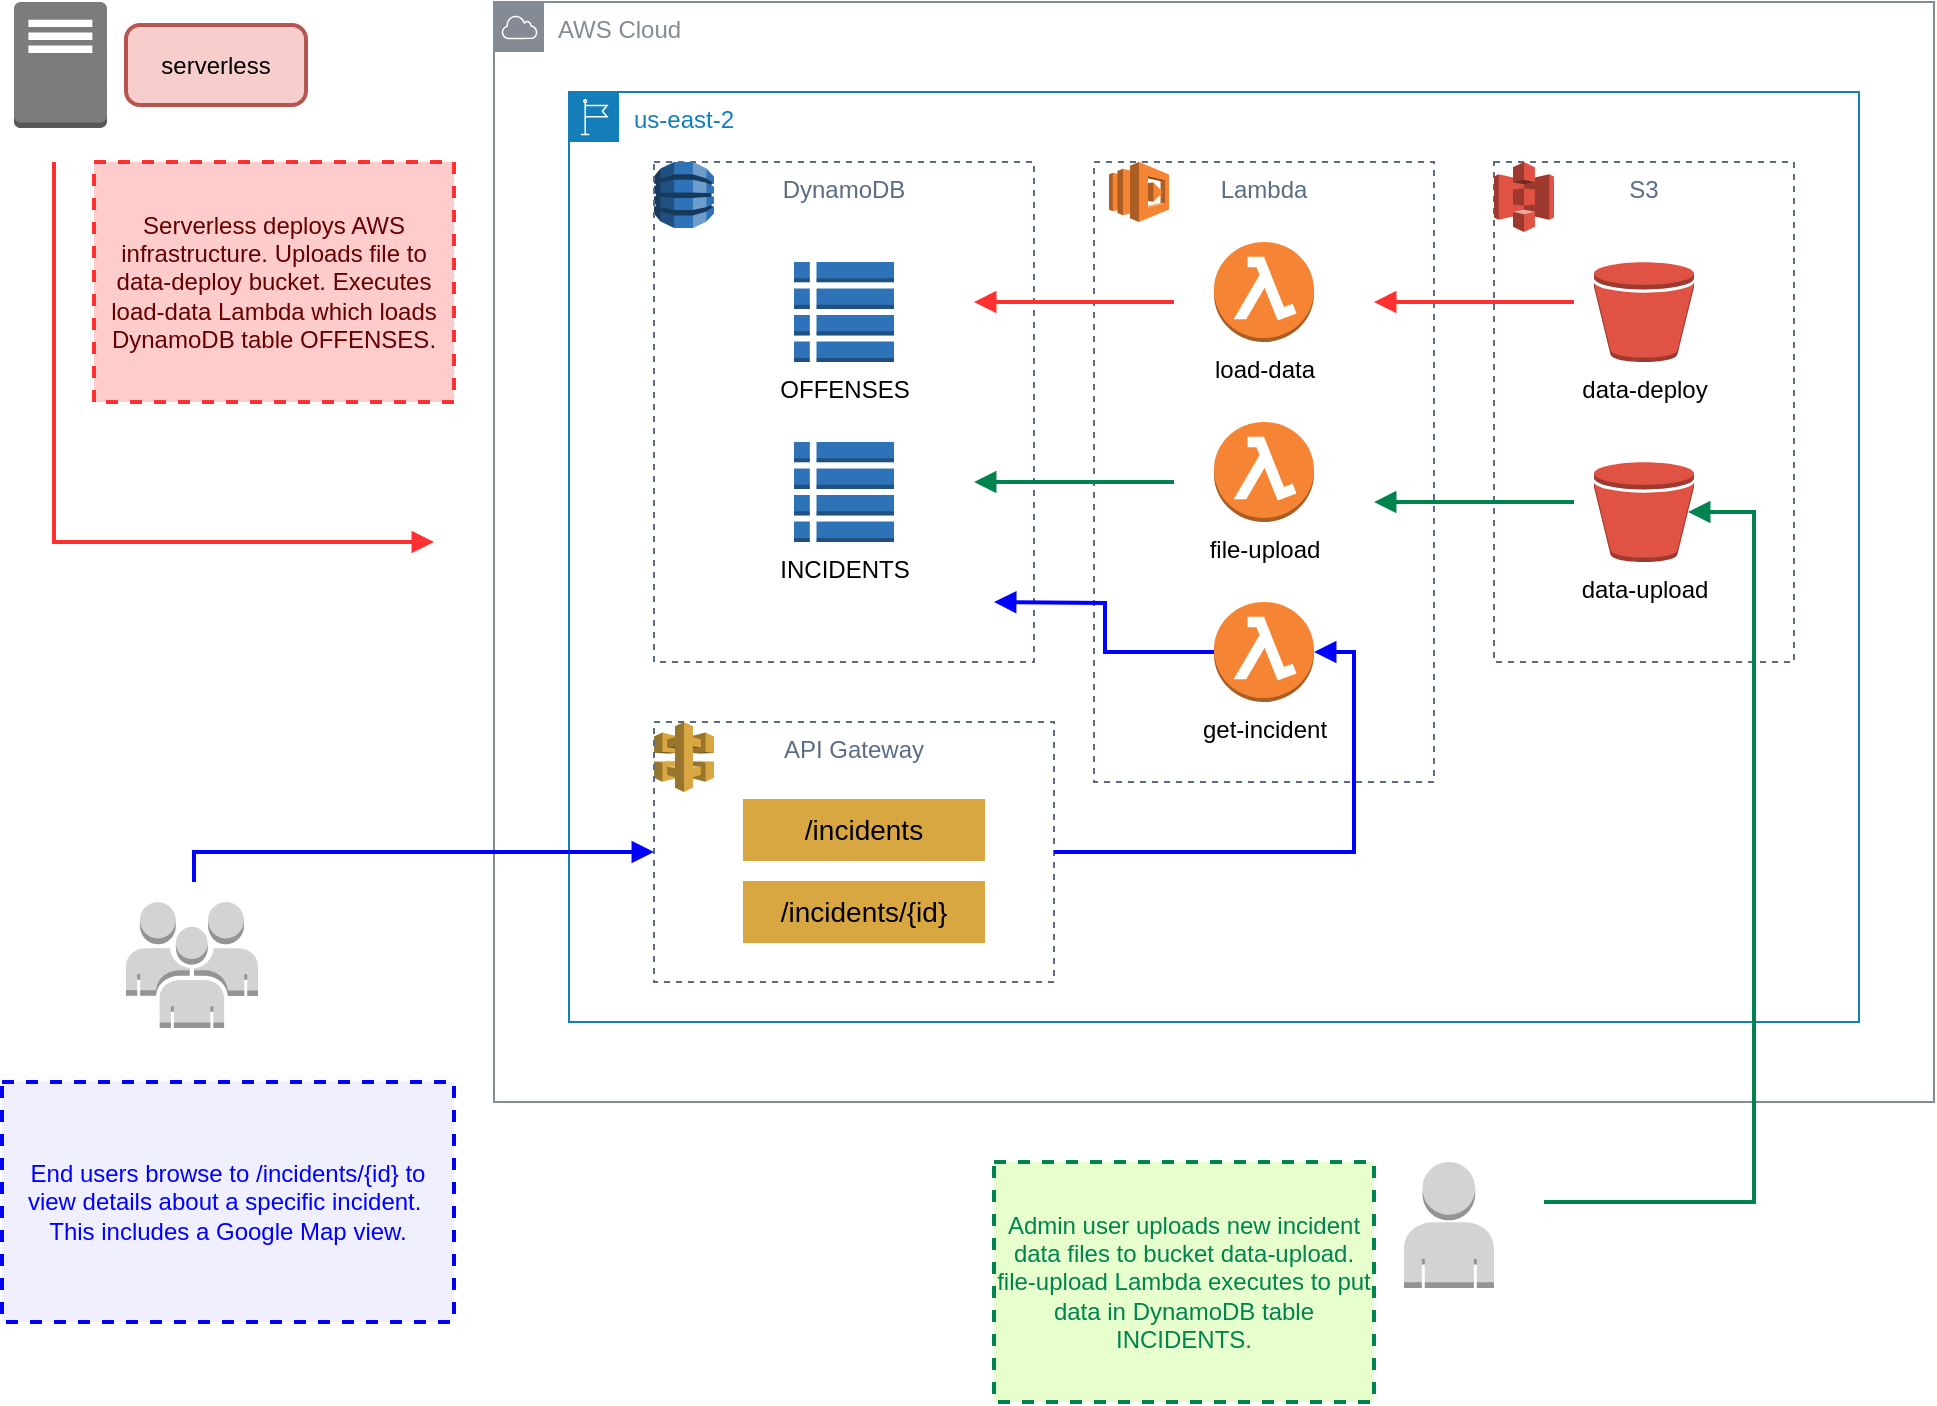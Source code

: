 <mxfile version="12.4.2" type="device" pages="1"><diagram id="4jFbFtYVf49YuoWg_-Dc" name="Page-1"><mxGraphModel dx="1142" dy="792" grid="1" gridSize="10" guides="1" tooltips="1" connect="1" arrows="1" fold="1" page="1" pageScale="1" pageWidth="1100" pageHeight="850" math="0" shadow="0"><root><mxCell id="0"/><mxCell id="1" parent="0"/><mxCell id="ipBIZUIHCBBv9m9nP1bs-1" value="AWS Cloud" style="outlineConnect=0;gradientColor=none;html=1;whiteSpace=wrap;fontSize=12;fontStyle=0;shape=mxgraph.aws4.group;grIcon=mxgraph.aws4.group_aws_cloud;strokeColor=#858B94;fillColor=none;verticalAlign=top;align=left;spacingLeft=30;fontColor=#858B94;dashed=0;" vertex="1" parent="1"><mxGeometry x="280" y="40" width="720" height="550" as="geometry"/></mxCell><mxCell id="ipBIZUIHCBBv9m9nP1bs-37" value="us-east-2" style="points=[[0,0],[0.25,0],[0.5,0],[0.75,0],[1,0],[1,0.25],[1,0.5],[1,0.75],[1,1],[0.75,1],[0.5,1],[0.25,1],[0,1],[0,0.75],[0,0.5],[0,0.25]];outlineConnect=0;gradientColor=none;html=1;whiteSpace=wrap;fontSize=12;fontStyle=0;shape=mxgraph.aws4.group;grIcon=mxgraph.aws4.group_region;strokeColor=#147EBA;fillColor=none;verticalAlign=top;align=left;spacingLeft=30;fontColor=#147EBA;dashed=0;" vertex="1" parent="1"><mxGeometry x="317.5" y="85" width="645" height="465" as="geometry"/></mxCell><mxCell id="ipBIZUIHCBBv9m9nP1bs-15" value="Lambda" style="fillColor=none;strokeColor=#5A6C86;dashed=1;verticalAlign=top;fontStyle=0;fontColor=#5A6C86;" vertex="1" parent="1"><mxGeometry x="580" y="120" width="170" height="310" as="geometry"/></mxCell><mxCell id="ipBIZUIHCBBv9m9nP1bs-5" value="serverless" style="rounded=1;whiteSpace=wrap;html=1;absoluteArcSize=1;arcSize=14;strokeWidth=2;fillColor=#f8cecc;strokeColor=#b85450;" vertex="1" parent="1"><mxGeometry x="96" y="51.5" width="90" height="40" as="geometry"/></mxCell><mxCell id="ipBIZUIHCBBv9m9nP1bs-13" value="" style="group" vertex="1" connectable="0" parent="1"><mxGeometry x="360" y="120" width="190" height="250" as="geometry"/></mxCell><mxCell id="ipBIZUIHCBBv9m9nP1bs-6" value="" style="outlineConnect=0;dashed=0;verticalLabelPosition=bottom;verticalAlign=top;align=center;html=1;shape=mxgraph.aws3.dynamo_db;fillColor=#2E73B8;gradientColor=none;" vertex="1" parent="ipBIZUIHCBBv9m9nP1bs-13"><mxGeometry width="30" height="33" as="geometry"/></mxCell><mxCell id="ipBIZUIHCBBv9m9nP1bs-8" value="INCIDENTS" style="outlineConnect=0;dashed=0;verticalLabelPosition=bottom;verticalAlign=top;align=center;html=1;shape=mxgraph.aws3.table;fillColor=#2E73B8;gradientColor=none;" vertex="1" parent="ipBIZUIHCBBv9m9nP1bs-13"><mxGeometry x="70" y="140" width="50" height="50" as="geometry"/></mxCell><mxCell id="ipBIZUIHCBBv9m9nP1bs-11" value="OFFENSES" style="outlineConnect=0;dashed=0;verticalLabelPosition=bottom;verticalAlign=top;align=center;html=1;shape=mxgraph.aws3.table;fillColor=#2E73B8;gradientColor=none;" vertex="1" parent="ipBIZUIHCBBv9m9nP1bs-13"><mxGeometry x="70" y="50" width="50" height="50" as="geometry"/></mxCell><mxCell id="ipBIZUIHCBBv9m9nP1bs-14" value="S3" style="fillColor=none;strokeColor=#5A6C86;dashed=1;verticalAlign=top;fontStyle=0;fontColor=#5A6C86;" vertex="1" parent="1"><mxGeometry x="780" y="120" width="150" height="250" as="geometry"/></mxCell><mxCell id="ipBIZUIHCBBv9m9nP1bs-28" value="" style="group" vertex="1" connectable="0" parent="1"><mxGeometry x="780" y="120" width="100" height="200" as="geometry"/></mxCell><mxCell id="ipBIZUIHCBBv9m9nP1bs-16" value="" style="outlineConnect=0;dashed=0;verticalLabelPosition=bottom;verticalAlign=top;align=center;html=1;shape=mxgraph.aws3.s3;fillColor=#E05243;gradientColor=none;" vertex="1" parent="ipBIZUIHCBBv9m9nP1bs-28"><mxGeometry width="30" height="35" as="geometry"/></mxCell><mxCell id="ipBIZUIHCBBv9m9nP1bs-17" value="data-deploy" style="outlineConnect=0;dashed=0;verticalLabelPosition=bottom;verticalAlign=top;align=center;html=1;shape=mxgraph.aws3.bucket;fillColor=#E05243;gradientColor=none;" vertex="1" parent="ipBIZUIHCBBv9m9nP1bs-28"><mxGeometry x="50" y="50" width="50" height="50" as="geometry"/></mxCell><mxCell id="ipBIZUIHCBBv9m9nP1bs-18" value="data-upload" style="outlineConnect=0;dashed=0;verticalLabelPosition=bottom;verticalAlign=top;align=center;html=1;shape=mxgraph.aws3.bucket;fillColor=#E05243;gradientColor=none;" vertex="1" parent="ipBIZUIHCBBv9m9nP1bs-28"><mxGeometry x="50" y="150" width="50" height="50" as="geometry"/></mxCell><mxCell id="ipBIZUIHCBBv9m9nP1bs-31" value="" style="group" vertex="1" connectable="0" parent="1"><mxGeometry x="580" y="120" width="170" height="310" as="geometry"/></mxCell><mxCell id="ipBIZUIHCBBv9m9nP1bs-21" value="" style="outlineConnect=0;dashed=0;verticalLabelPosition=bottom;verticalAlign=top;align=center;html=1;shape=mxgraph.aws3.lambda;fillColor=#F58534;gradientColor=none;" vertex="1" parent="ipBIZUIHCBBv9m9nP1bs-31"><mxGeometry x="7.5" width="30" height="30" as="geometry"/></mxCell><mxCell id="ipBIZUIHCBBv9m9nP1bs-22" value="load-data" style="outlineConnect=0;dashed=0;verticalLabelPosition=bottom;verticalAlign=top;align=center;html=1;shape=mxgraph.aws3.lambda_function;fillColor=#F58534;gradientColor=none;" vertex="1" parent="ipBIZUIHCBBv9m9nP1bs-31"><mxGeometry x="60" y="40" width="50" height="50" as="geometry"/></mxCell><mxCell id="ipBIZUIHCBBv9m9nP1bs-29" value="file-upload" style="outlineConnect=0;dashed=0;verticalLabelPosition=bottom;verticalAlign=top;align=center;html=1;shape=mxgraph.aws3.lambda_function;fillColor=#F58534;gradientColor=none;" vertex="1" parent="ipBIZUIHCBBv9m9nP1bs-31"><mxGeometry x="60" y="130" width="50" height="50" as="geometry"/></mxCell><mxCell id="ipBIZUIHCBBv9m9nP1bs-30" value="get-incident" style="outlineConnect=0;dashed=0;verticalLabelPosition=bottom;verticalAlign=top;align=center;html=1;shape=mxgraph.aws3.lambda_function;fillColor=#F58534;gradientColor=none;" vertex="1" parent="ipBIZUIHCBBv9m9nP1bs-31"><mxGeometry x="60" y="220" width="50" height="50" as="geometry"/></mxCell><mxCell id="ipBIZUIHCBBv9m9nP1bs-35" value="" style="group" vertex="1" connectable="0" parent="1"><mxGeometry x="360" y="400" width="200" height="130" as="geometry"/></mxCell><mxCell id="ipBIZUIHCBBv9m9nP1bs-23" value="" style="outlineConnect=0;dashed=0;verticalLabelPosition=bottom;verticalAlign=top;align=center;html=1;shape=mxgraph.aws3.api_gateway;fillColor=#D9A741;gradientColor=none;" vertex="1" parent="ipBIZUIHCBBv9m9nP1bs-35"><mxGeometry width="30" height="35" as="geometry"/></mxCell><mxCell id="ipBIZUIHCBBv9m9nP1bs-33" value="/incidents/{id}" style="rounded=0;whiteSpace=wrap;html=1;strokeColor=#D9A741;fillColor=#D9A741;fontSize=14;" vertex="1" parent="ipBIZUIHCBBv9m9nP1bs-35"><mxGeometry x="45" y="80" width="120" height="30" as="geometry"/></mxCell><mxCell id="ipBIZUIHCBBv9m9nP1bs-34" value="/incidents" style="rounded=0;whiteSpace=wrap;html=1;strokeColor=#D9A741;fillColor=#D9A741;fontSize=14;" vertex="1" parent="ipBIZUIHCBBv9m9nP1bs-35"><mxGeometry x="45" y="39" width="120" height="30" as="geometry"/></mxCell><mxCell id="ipBIZUIHCBBv9m9nP1bs-36" value="" style="outlineConnect=0;dashed=0;verticalLabelPosition=bottom;verticalAlign=top;align=center;html=1;shape=mxgraph.aws3.traditional_server;fillColor=#7D7C7C;gradientColor=none;strokeColor=#FF3030;fontSize=14;" vertex="1" parent="1"><mxGeometry x="40" y="40" width="46.5" height="63" as="geometry"/></mxCell><mxCell id="ipBIZUIHCBBv9m9nP1bs-38" value="" style="outlineConnect=0;dashed=0;verticalLabelPosition=bottom;verticalAlign=top;align=center;html=1;shape=mxgraph.aws3.users;fillColor=#D2D3D3;gradientColor=none;strokeColor=#FF3030;fontSize=14;" vertex="1" parent="1"><mxGeometry x="96" y="490" width="66" height="63" as="geometry"/></mxCell><mxCell id="ipBIZUIHCBBv9m9nP1bs-2" value="DynamoDB" style="fillColor=none;strokeColor=#5A6C86;dashed=1;verticalAlign=top;fontStyle=0;fontColor=#5A6C86;" vertex="1" parent="1"><mxGeometry x="360" y="120" width="190" height="250" as="geometry"/></mxCell><mxCell id="ipBIZUIHCBBv9m9nP1bs-39" value="" style="outlineConnect=0;dashed=0;verticalLabelPosition=bottom;verticalAlign=top;align=center;html=1;shape=mxgraph.aws3.user;fillColor=#D2D3D3;gradientColor=none;strokeColor=#FF3030;fontSize=14;" vertex="1" parent="1"><mxGeometry x="735" y="620" width="45" height="63" as="geometry"/></mxCell><mxCell id="ipBIZUIHCBBv9m9nP1bs-7" value="API Gateway" style="fillColor=none;strokeColor=#5A6C86;dashed=1;verticalAlign=top;fontStyle=0;fontColor=#5A6C86;" vertex="1" parent="1"><mxGeometry x="360" y="400" width="200" height="130" as="geometry"/></mxCell><mxCell id="ipBIZUIHCBBv9m9nP1bs-41" value="" style="edgeStyle=orthogonalEdgeStyle;html=1;endArrow=block;elbow=vertical;startArrow=none;endFill=1;strokeColor=#FF3030;rounded=0;fontSize=14;strokeWidth=2;" edge="1" parent="1"><mxGeometry width="100" relative="1" as="geometry"><mxPoint x="60" y="120" as="sourcePoint"/><mxPoint x="250" y="310" as="targetPoint"/><Array as="points"><mxPoint x="60" y="120"/><mxPoint x="60" y="310"/></Array></mxGeometry></mxCell><mxCell id="ipBIZUIHCBBv9m9nP1bs-42" value="" style="edgeStyle=orthogonalEdgeStyle;html=1;endArrow=none;elbow=vertical;startArrow=block;startFill=1;strokeColor=#FF3030;rounded=0;fontSize=14;strokeWidth=2;" edge="1" parent="1"><mxGeometry width="100" relative="1" as="geometry"><mxPoint x="720" y="190" as="sourcePoint"/><mxPoint x="820" y="190" as="targetPoint"/></mxGeometry></mxCell><mxCell id="ipBIZUIHCBBv9m9nP1bs-43" value="" style="edgeStyle=orthogonalEdgeStyle;html=1;endArrow=none;elbow=vertical;startArrow=block;startFill=1;strokeColor=#FF3030;rounded=0;fontSize=14;strokeWidth=2;" edge="1" parent="1"><mxGeometry width="100" relative="1" as="geometry"><mxPoint x="520" y="190" as="sourcePoint"/><mxPoint x="620" y="190" as="targetPoint"/></mxGeometry></mxCell><mxCell id="ipBIZUIHCBBv9m9nP1bs-44" value="" style="edgeStyle=orthogonalEdgeStyle;html=1;endArrow=block;elbow=vertical;startArrow=none;endFill=1;strokeColor=#00834F;rounded=0;fontSize=14;strokeWidth=2;entryX=0.94;entryY=0.5;entryDx=0;entryDy=0;entryPerimeter=0;" edge="1" parent="1" target="ipBIZUIHCBBv9m9nP1bs-18"><mxGeometry width="100" relative="1" as="geometry"><mxPoint x="805" y="640" as="sourcePoint"/><mxPoint x="905" y="640" as="targetPoint"/><Array as="points"><mxPoint x="910" y="640"/><mxPoint x="910" y="295"/></Array></mxGeometry></mxCell><mxCell id="ipBIZUIHCBBv9m9nP1bs-45" value="" style="edgeStyle=orthogonalEdgeStyle;html=1;endArrow=none;elbow=vertical;startArrow=block;startFill=1;strokeColor=#00834F;rounded=0;fontSize=14;strokeWidth=2;" edge="1" parent="1"><mxGeometry width="100" relative="1" as="geometry"><mxPoint x="720" y="290" as="sourcePoint"/><mxPoint x="820" y="290" as="targetPoint"/></mxGeometry></mxCell><mxCell id="ipBIZUIHCBBv9m9nP1bs-46" value="" style="edgeStyle=orthogonalEdgeStyle;html=1;endArrow=none;elbow=vertical;startArrow=block;startFill=1;strokeColor=#00834F;rounded=0;fontSize=14;strokeWidth=2;" edge="1" parent="1"><mxGeometry width="100" relative="1" as="geometry"><mxPoint x="520" y="280" as="sourcePoint"/><mxPoint x="620" y="280" as="targetPoint"/></mxGeometry></mxCell><mxCell id="ipBIZUIHCBBv9m9nP1bs-48" value="" style="edgeStyle=orthogonalEdgeStyle;html=1;endArrow=block;elbow=vertical;startArrow=none;endFill=1;strokeColor=#0000FF;rounded=0;fontSize=14;entryX=0;entryY=0.5;entryDx=0;entryDy=0;strokeWidth=2;" edge="1" parent="1" target="ipBIZUIHCBBv9m9nP1bs-7"><mxGeometry width="100" relative="1" as="geometry"><mxPoint x="130" y="480" as="sourcePoint"/><mxPoint x="230" y="480" as="targetPoint"/><Array as="points"><mxPoint x="130" y="465"/></Array></mxGeometry></mxCell><mxCell id="ipBIZUIHCBBv9m9nP1bs-49" value="" style="edgeStyle=orthogonalEdgeStyle;html=1;endArrow=block;elbow=vertical;startArrow=none;endFill=1;strokeColor=#0000FF;rounded=0;fontSize=14;exitX=1;exitY=0.5;exitDx=0;exitDy=0;entryX=1;entryY=0.5;entryDx=0;entryDy=0;entryPerimeter=0;strokeWidth=2;" edge="1" parent="1" source="ipBIZUIHCBBv9m9nP1bs-7" target="ipBIZUIHCBBv9m9nP1bs-30"><mxGeometry width="100" relative="1" as="geometry"><mxPoint x="600" y="480" as="sourcePoint"/><mxPoint x="700" y="480" as="targetPoint"/><Array as="points"><mxPoint x="710" y="465"/><mxPoint x="710" y="365"/></Array></mxGeometry></mxCell><mxCell id="ipBIZUIHCBBv9m9nP1bs-50" value="" style="edgeStyle=orthogonalEdgeStyle;html=1;endArrow=none;elbow=vertical;startArrow=block;startFill=1;strokeColor=#0000FF;rounded=0;fontSize=14;entryX=0;entryY=0.5;entryDx=0;entryDy=0;entryPerimeter=0;strokeWidth=2;" edge="1" parent="1" target="ipBIZUIHCBBv9m9nP1bs-30"><mxGeometry width="100" relative="1" as="geometry"><mxPoint x="530" y="340" as="sourcePoint"/><mxPoint x="630" y="340" as="targetPoint"/></mxGeometry></mxCell><mxCell id="ipBIZUIHCBBv9m9nP1bs-51" value="Serverless deploys AWS infrastructure. Uploads file to data-deploy bucket. Executes load-data Lambda which loads DynamoDB table OFFENSES." style="rounded=0;whiteSpace=wrap;html=1;strokeColor=#FF3030;fillColor=#FFCCCC;fontSize=12;strokeWidth=2;dashed=1;fontColor=#660000;perimeterSpacing=7;" vertex="1" parent="1"><mxGeometry x="80" y="120" width="180" height="120" as="geometry"/></mxCell><mxCell id="ipBIZUIHCBBv9m9nP1bs-54" value="Admin user uploads new incident data files to bucket data-upload. file-upload Lambda executes to put data in DynamoDB table INCIDENTS.&lt;br&gt;" style="rounded=0;whiteSpace=wrap;html=1;strokeColor=#00834F;fillColor=#E6FFCC;fontSize=12;strokeWidth=2;dashed=1;fontColor=#00834F;perimeterSpacing=7;" vertex="1" parent="1"><mxGeometry x="530" y="620" width="190" height="120" as="geometry"/></mxCell><mxCell id="ipBIZUIHCBBv9m9nP1bs-55" value="End users browse to /incidents/{id} to view details about a specific incident.&amp;nbsp; This includes a Google Map view." style="rounded=0;whiteSpace=wrap;html=1;strokeColor=#0000FF;fillColor=#EFEFFF;fontSize=12;strokeWidth=2;dashed=1;fontColor=#0000FF;perimeterSpacing=7;" vertex="1" parent="1"><mxGeometry x="34" y="580" width="226" height="120" as="geometry"/></mxCell></root></mxGraphModel></diagram></mxfile>